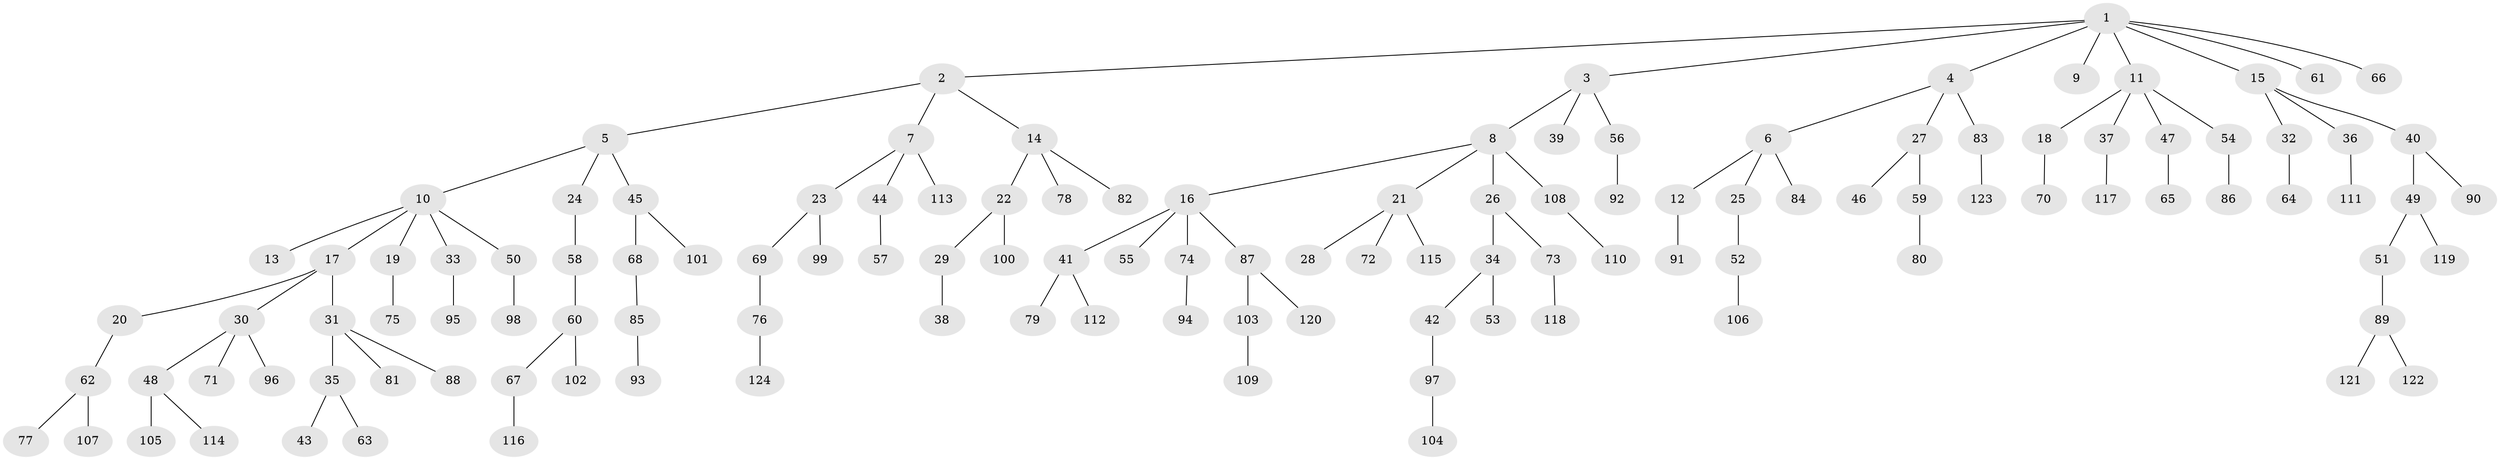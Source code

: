 // Generated by graph-tools (version 1.1) at 2025/52/03/09/25 04:52:52]
// undirected, 124 vertices, 123 edges
graph export_dot {
graph [start="1"]
  node [color=gray90,style=filled];
  1;
  2;
  3;
  4;
  5;
  6;
  7;
  8;
  9;
  10;
  11;
  12;
  13;
  14;
  15;
  16;
  17;
  18;
  19;
  20;
  21;
  22;
  23;
  24;
  25;
  26;
  27;
  28;
  29;
  30;
  31;
  32;
  33;
  34;
  35;
  36;
  37;
  38;
  39;
  40;
  41;
  42;
  43;
  44;
  45;
  46;
  47;
  48;
  49;
  50;
  51;
  52;
  53;
  54;
  55;
  56;
  57;
  58;
  59;
  60;
  61;
  62;
  63;
  64;
  65;
  66;
  67;
  68;
  69;
  70;
  71;
  72;
  73;
  74;
  75;
  76;
  77;
  78;
  79;
  80;
  81;
  82;
  83;
  84;
  85;
  86;
  87;
  88;
  89;
  90;
  91;
  92;
  93;
  94;
  95;
  96;
  97;
  98;
  99;
  100;
  101;
  102;
  103;
  104;
  105;
  106;
  107;
  108;
  109;
  110;
  111;
  112;
  113;
  114;
  115;
  116;
  117;
  118;
  119;
  120;
  121;
  122;
  123;
  124;
  1 -- 2;
  1 -- 3;
  1 -- 4;
  1 -- 9;
  1 -- 11;
  1 -- 15;
  1 -- 61;
  1 -- 66;
  2 -- 5;
  2 -- 7;
  2 -- 14;
  3 -- 8;
  3 -- 39;
  3 -- 56;
  4 -- 6;
  4 -- 27;
  4 -- 83;
  5 -- 10;
  5 -- 24;
  5 -- 45;
  6 -- 12;
  6 -- 25;
  6 -- 84;
  7 -- 23;
  7 -- 44;
  7 -- 113;
  8 -- 16;
  8 -- 21;
  8 -- 26;
  8 -- 108;
  10 -- 13;
  10 -- 17;
  10 -- 19;
  10 -- 33;
  10 -- 50;
  11 -- 18;
  11 -- 37;
  11 -- 47;
  11 -- 54;
  12 -- 91;
  14 -- 22;
  14 -- 78;
  14 -- 82;
  15 -- 32;
  15 -- 36;
  15 -- 40;
  16 -- 41;
  16 -- 55;
  16 -- 74;
  16 -- 87;
  17 -- 20;
  17 -- 30;
  17 -- 31;
  18 -- 70;
  19 -- 75;
  20 -- 62;
  21 -- 28;
  21 -- 72;
  21 -- 115;
  22 -- 29;
  22 -- 100;
  23 -- 69;
  23 -- 99;
  24 -- 58;
  25 -- 52;
  26 -- 34;
  26 -- 73;
  27 -- 46;
  27 -- 59;
  29 -- 38;
  30 -- 48;
  30 -- 71;
  30 -- 96;
  31 -- 35;
  31 -- 81;
  31 -- 88;
  32 -- 64;
  33 -- 95;
  34 -- 42;
  34 -- 53;
  35 -- 43;
  35 -- 63;
  36 -- 111;
  37 -- 117;
  40 -- 49;
  40 -- 90;
  41 -- 79;
  41 -- 112;
  42 -- 97;
  44 -- 57;
  45 -- 68;
  45 -- 101;
  47 -- 65;
  48 -- 105;
  48 -- 114;
  49 -- 51;
  49 -- 119;
  50 -- 98;
  51 -- 89;
  52 -- 106;
  54 -- 86;
  56 -- 92;
  58 -- 60;
  59 -- 80;
  60 -- 67;
  60 -- 102;
  62 -- 77;
  62 -- 107;
  67 -- 116;
  68 -- 85;
  69 -- 76;
  73 -- 118;
  74 -- 94;
  76 -- 124;
  83 -- 123;
  85 -- 93;
  87 -- 103;
  87 -- 120;
  89 -- 121;
  89 -- 122;
  97 -- 104;
  103 -- 109;
  108 -- 110;
}
